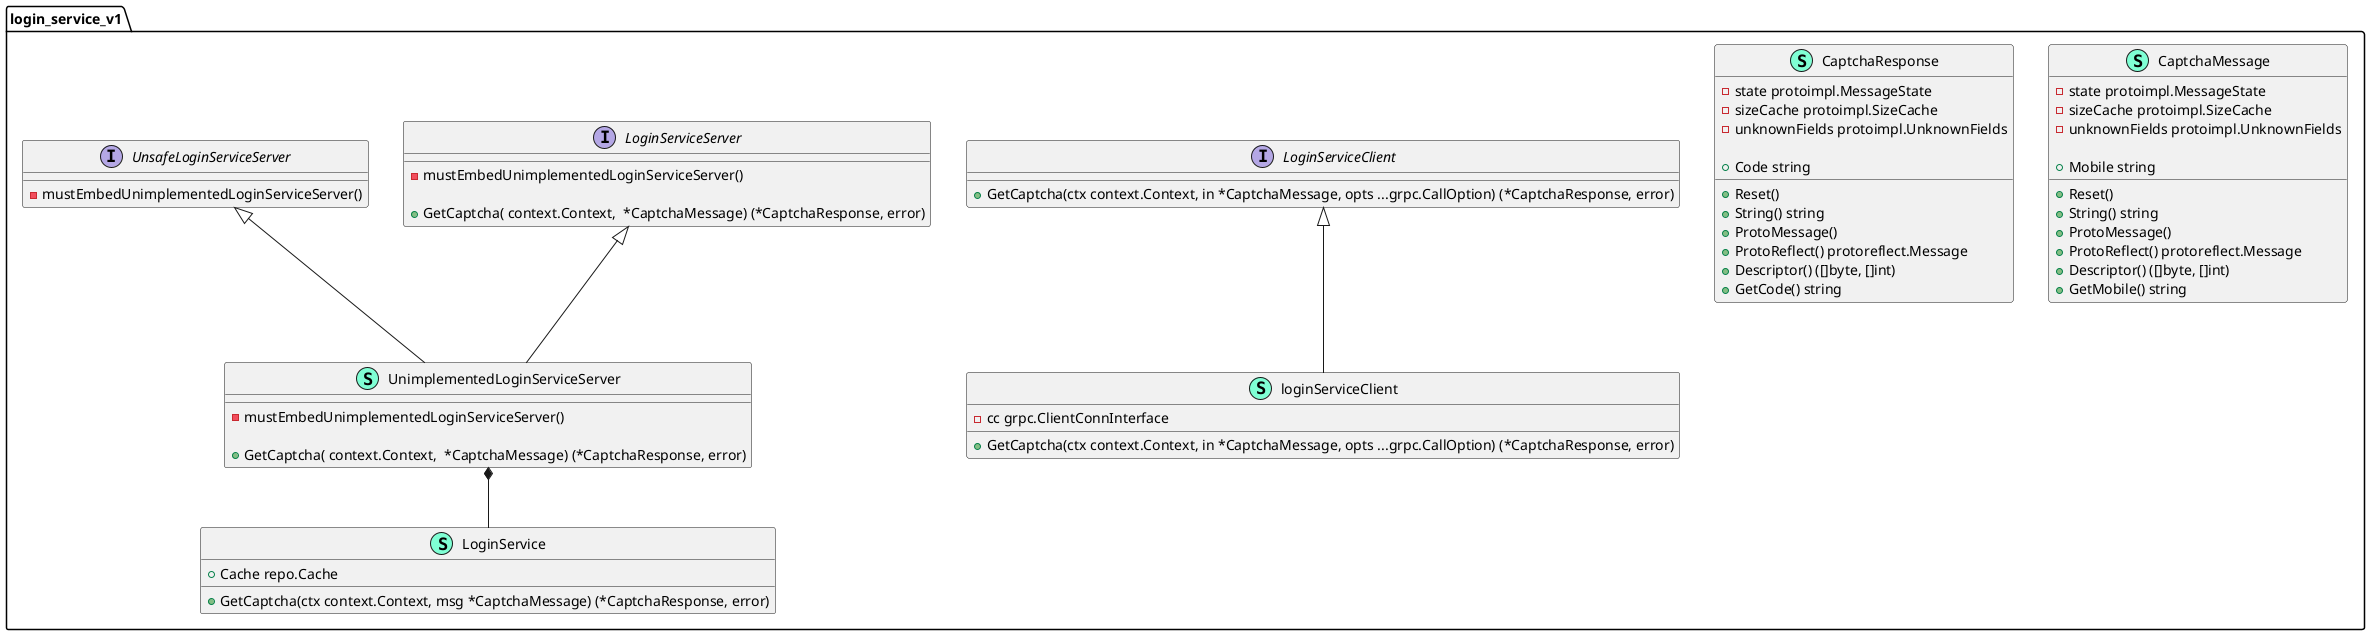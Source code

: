 @startuml
namespace login_service_v1 {
    class CaptchaMessage << (S,Aquamarine) >> {
        - state protoimpl.MessageState
        - sizeCache protoimpl.SizeCache
        - unknownFields protoimpl.UnknownFields

        + Mobile string

        + Reset() 
        + String() string
        + ProtoMessage() 
        + ProtoReflect() protoreflect.Message
        + Descriptor() ([]byte, []int)
        + GetMobile() string

    }
    class CaptchaResponse << (S,Aquamarine) >> {
        - state protoimpl.MessageState
        - sizeCache protoimpl.SizeCache
        - unknownFields protoimpl.UnknownFields

        + Code string

        + Reset() 
        + String() string
        + ProtoMessage() 
        + ProtoReflect() protoreflect.Message
        + Descriptor() ([]byte, []int)
        + GetCode() string

    }
    class LoginService << (S,Aquamarine) >> {
        + Cache repo.Cache

        + GetCaptcha(ctx context.Context, msg *CaptchaMessage) (*CaptchaResponse, error)

    }
    interface LoginServiceClient  {
        + GetCaptcha(ctx context.Context, in *CaptchaMessage, opts ...grpc.CallOption) (*CaptchaResponse, error)

    }
    interface LoginServiceServer  {
        - mustEmbedUnimplementedLoginServiceServer() 

        + GetCaptcha( context.Context,  *CaptchaMessage) (*CaptchaResponse, error)

    }
    class UnimplementedLoginServiceServer << (S,Aquamarine) >> {
        - mustEmbedUnimplementedLoginServiceServer() 

        + GetCaptcha( context.Context,  *CaptchaMessage) (*CaptchaResponse, error)

    }
    interface UnsafeLoginServiceServer  {
        - mustEmbedUnimplementedLoginServiceServer() 

    }
    class loginServiceClient << (S,Aquamarine) >> {
        - cc grpc.ClientConnInterface

        + GetCaptcha(ctx context.Context, in *CaptchaMessage, opts ...grpc.CallOption) (*CaptchaResponse, error)

    }
}
"login_service_v1.UnimplementedLoginServiceServer" *-- "login_service_v1.LoginService"

"login_service_v1.LoginServiceServer" <|-- "login_service_v1.UnimplementedLoginServiceServer"
"login_service_v1.UnsafeLoginServiceServer" <|-- "login_service_v1.UnimplementedLoginServiceServer"
"login_service_v1.LoginServiceClient" <|-- "login_service_v1.loginServiceClient"

@enduml
